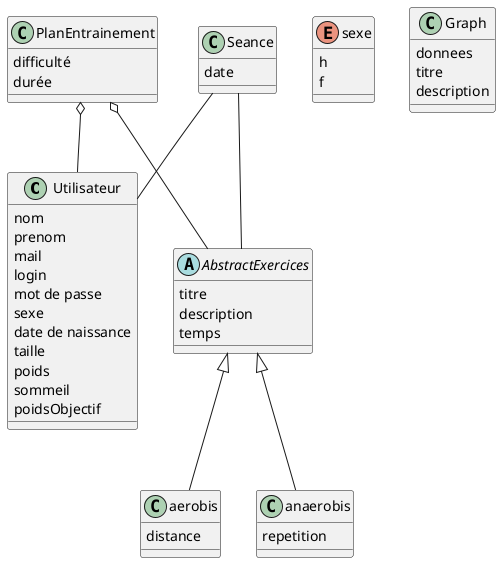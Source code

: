 @startuml




class Utilisateur{
nom
prenom
mail
login
mot de passe
sexe
date de naissance
taille
poids
sommeil
poidsObjectif
}

class PlanEntrainement {
difficulté
durée
}

abstract class AbstractExercices {
titre
description
temps
}

enum sexe{
h
f
}

class aerobis{
distance
}

class anaerobis{ 
repetition
}

class Seance{
date
}

class Graph{

donnees
titre
description
}

Seance -- AbstractExercices
Seance -- Utilisateur

AbstractExercices <|--  aerobis
AbstractExercices <|--  anaerobis

PlanEntrainement o-- Utilisateur
PlanEntrainement o-- AbstractExercices

@enduml